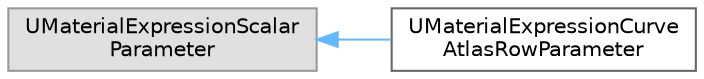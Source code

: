 digraph "Graphical Class Hierarchy"
{
 // INTERACTIVE_SVG=YES
 // LATEX_PDF_SIZE
  bgcolor="transparent";
  edge [fontname=Helvetica,fontsize=10,labelfontname=Helvetica,labelfontsize=10];
  node [fontname=Helvetica,fontsize=10,shape=box,height=0.2,width=0.4];
  rankdir="LR";
  Node0 [id="Node000000",label="UMaterialExpressionScalar\lParameter",height=0.2,width=0.4,color="grey60", fillcolor="#E0E0E0", style="filled",tooltip=" "];
  Node0 -> Node1 [id="edge9810_Node000000_Node000001",dir="back",color="steelblue1",style="solid",tooltip=" "];
  Node1 [id="Node000001",label="UMaterialExpressionCurve\lAtlasRowParameter",height=0.2,width=0.4,color="grey40", fillcolor="white", style="filled",URL="$d9/d3d/classUMaterialExpressionCurveAtlasRowParameter.html",tooltip=" "];
}
